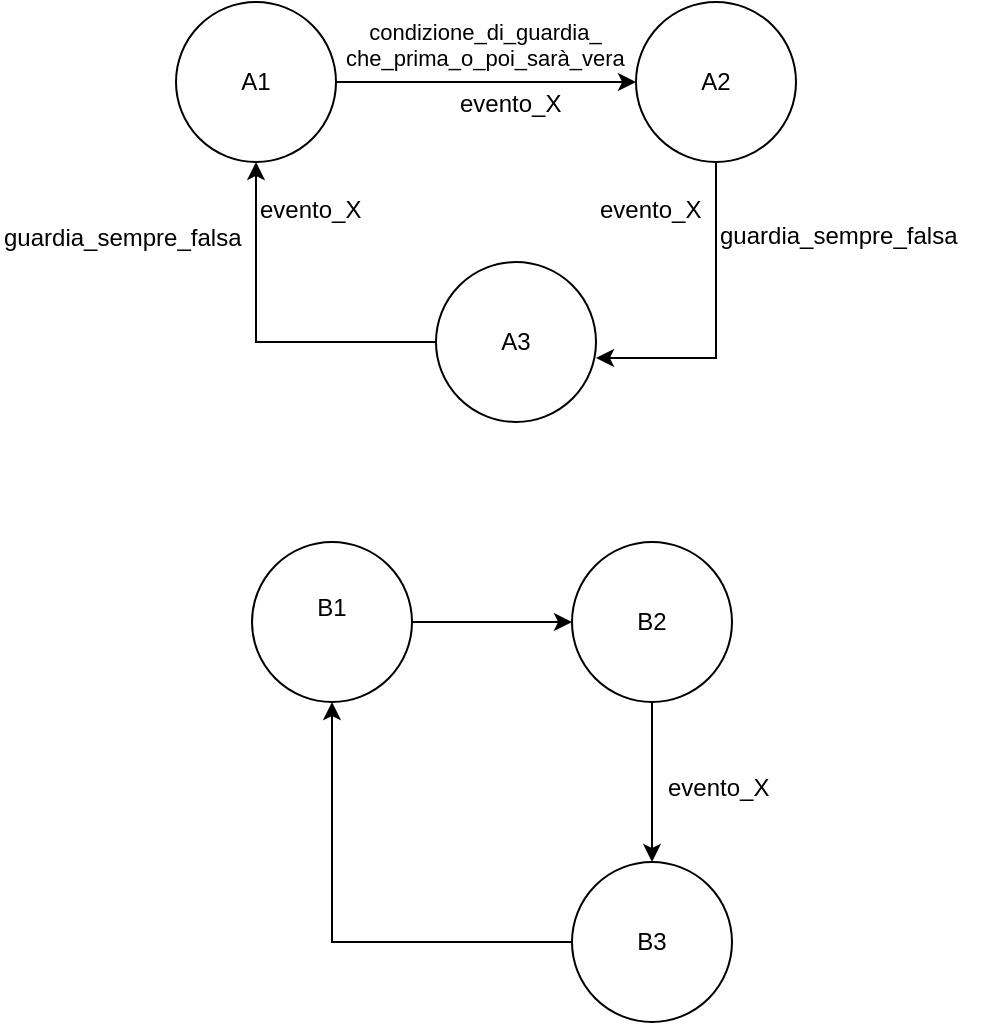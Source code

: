 <mxfile version="10.6.3" type="device"><diagram id="cgGmljHkK1EbdY6HKO77" name="Page-1"><mxGraphModel dx="1744" dy="558" grid="1" gridSize="10" guides="1" tooltips="1" connect="1" arrows="1" fold="1" page="1" pageScale="1" pageWidth="827" pageHeight="1169" math="0" shadow="0"><root><mxCell id="0"/><mxCell id="1" parent="0"/><mxCell id="-DAMdqJeHzviuiryn_Kf-8" style="edgeStyle=orthogonalEdgeStyle;rounded=0;orthogonalLoop=1;jettySize=auto;html=1;exitX=1;exitY=0.5;exitDx=0;exitDy=0;entryX=0;entryY=0.5;entryDx=0;entryDy=0;" edge="1" parent="1" source="-DAMdqJeHzviuiryn_Kf-1" target="-DAMdqJeHzviuiryn_Kf-2"><mxGeometry relative="1" as="geometry"/></mxCell><mxCell id="-DAMdqJeHzviuiryn_Kf-1" value="A1" style="ellipse;whiteSpace=wrap;html=1;aspect=fixed;" vertex="1" parent="1"><mxGeometry x="20" y="20" width="80" height="80" as="geometry"/></mxCell><mxCell id="-DAMdqJeHzviuiryn_Kf-6" style="edgeStyle=orthogonalEdgeStyle;rounded=0;orthogonalLoop=1;jettySize=auto;html=1;exitX=0.5;exitY=1;exitDx=0;exitDy=0;entryX=1;entryY=0.6;entryDx=0;entryDy=0;entryPerimeter=0;" edge="1" parent="1" source="-DAMdqJeHzviuiryn_Kf-2" target="-DAMdqJeHzviuiryn_Kf-3"><mxGeometry relative="1" as="geometry"/></mxCell><mxCell id="-DAMdqJeHzviuiryn_Kf-2" value="A2" style="ellipse;whiteSpace=wrap;html=1;aspect=fixed;" vertex="1" parent="1"><mxGeometry x="250" y="20" width="80" height="80" as="geometry"/></mxCell><mxCell id="-DAMdqJeHzviuiryn_Kf-7" style="edgeStyle=orthogonalEdgeStyle;rounded=0;orthogonalLoop=1;jettySize=auto;html=1;exitX=0;exitY=0.5;exitDx=0;exitDy=0;entryX=0.5;entryY=1;entryDx=0;entryDy=0;" edge="1" parent="1" source="-DAMdqJeHzviuiryn_Kf-3" target="-DAMdqJeHzviuiryn_Kf-1"><mxGeometry relative="1" as="geometry"/></mxCell><mxCell id="-DAMdqJeHzviuiryn_Kf-3" value="A3" style="ellipse;whiteSpace=wrap;html=1;aspect=fixed;" vertex="1" parent="1"><mxGeometry x="150" y="150" width="80" height="80" as="geometry"/></mxCell><mxCell id="-DAMdqJeHzviuiryn_Kf-9" value="evento_X" style="text;html=1;resizable=0;points=[];autosize=1;align=left;verticalAlign=top;spacingTop=-4;" vertex="1" parent="1"><mxGeometry x="160" y="61" width="70" height="20" as="geometry"/></mxCell><mxCell id="-DAMdqJeHzviuiryn_Kf-10" value="&lt;div style=&quot;font-size: 11px&quot; align=&quot;center&quot;&gt;&lt;font style=&quot;font-size: 11px&quot;&gt;condizione_di_guardia_&lt;br&gt;che_prima_o_poi_sarà_vera&lt;/font&gt;&lt;/div&gt;" style="text;html=1;resizable=0;points=[];autosize=1;align=left;verticalAlign=top;spacingTop=-4;" vertex="1" parent="1"><mxGeometry x="103" y="26" width="150" height="30" as="geometry"/></mxCell><mxCell id="-DAMdqJeHzviuiryn_Kf-11" value="evento_X" style="text;html=1;resizable=0;points=[];autosize=1;align=left;verticalAlign=top;spacingTop=-4;" vertex="1" parent="1"><mxGeometry x="230" y="114" width="70" height="20" as="geometry"/></mxCell><mxCell id="-DAMdqJeHzviuiryn_Kf-12" value="evento_X" style="text;html=1;resizable=0;points=[];autosize=1;align=left;verticalAlign=top;spacingTop=-4;" vertex="1" parent="1"><mxGeometry x="60" y="114" width="70" height="20" as="geometry"/></mxCell><mxCell id="-DAMdqJeHzviuiryn_Kf-13" value="&lt;div&gt;guardia_sempre_falsa&lt;/div&gt;&lt;div&gt;&lt;br&gt;&lt;/div&gt;" style="text;html=1;resizable=0;points=[];autosize=1;align=left;verticalAlign=top;spacingTop=-4;" vertex="1" parent="1"><mxGeometry x="290" y="127" width="140" height="30" as="geometry"/></mxCell><mxCell id="-DAMdqJeHzviuiryn_Kf-14" value="&lt;div&gt;guardia_sempre_falsa&lt;/div&gt;&lt;div&gt;&lt;br&gt;&lt;/div&gt;" style="text;html=1;resizable=0;points=[];autosize=1;align=left;verticalAlign=top;spacingTop=-4;" vertex="1" parent="1"><mxGeometry x="-68" y="128" width="140" height="30" as="geometry"/></mxCell><mxCell id="-DAMdqJeHzviuiryn_Kf-17" value="" style="edgeStyle=orthogonalEdgeStyle;rounded=0;orthogonalLoop=1;jettySize=auto;html=1;" edge="1" parent="1" source="-DAMdqJeHzviuiryn_Kf-15" target="-DAMdqJeHzviuiryn_Kf-16"><mxGeometry relative="1" as="geometry"/></mxCell><mxCell id="-DAMdqJeHzviuiryn_Kf-15" value="&lt;div&gt;B1&lt;/div&gt;&lt;div&gt;&lt;br&gt;&lt;/div&gt;" style="ellipse;whiteSpace=wrap;html=1;aspect=fixed;" vertex="1" parent="1"><mxGeometry x="58" y="290" width="80" height="80" as="geometry"/></mxCell><mxCell id="-DAMdqJeHzviuiryn_Kf-19" value="" style="edgeStyle=orthogonalEdgeStyle;rounded=0;orthogonalLoop=1;jettySize=auto;html=1;" edge="1" parent="1" source="-DAMdqJeHzviuiryn_Kf-16" target="-DAMdqJeHzviuiryn_Kf-18"><mxGeometry relative="1" as="geometry"/></mxCell><mxCell id="-DAMdqJeHzviuiryn_Kf-16" value="&lt;div&gt;B2&lt;/div&gt;" style="ellipse;whiteSpace=wrap;html=1;aspect=fixed;" vertex="1" parent="1"><mxGeometry x="218" y="290" width="80" height="80" as="geometry"/></mxCell><mxCell id="-DAMdqJeHzviuiryn_Kf-20" style="edgeStyle=orthogonalEdgeStyle;rounded=0;orthogonalLoop=1;jettySize=auto;html=1;exitX=0;exitY=0.5;exitDx=0;exitDy=0;entryX=0.5;entryY=1;entryDx=0;entryDy=0;" edge="1" parent="1" source="-DAMdqJeHzviuiryn_Kf-18" target="-DAMdqJeHzviuiryn_Kf-15"><mxGeometry relative="1" as="geometry"/></mxCell><mxCell id="-DAMdqJeHzviuiryn_Kf-18" value="&lt;div&gt;B3&lt;/div&gt;" style="ellipse;whiteSpace=wrap;html=1;aspect=fixed;" vertex="1" parent="1"><mxGeometry x="218" y="450" width="80" height="80" as="geometry"/></mxCell><mxCell id="-DAMdqJeHzviuiryn_Kf-21" value="&lt;div&gt;evento_X&lt;/div&gt;" style="text;html=1;resizable=0;points=[];autosize=1;align=left;verticalAlign=top;spacingTop=-4;" vertex="1" parent="1"><mxGeometry x="264" y="403" width="70" height="20" as="geometry"/></mxCell></root></mxGraphModel></diagram></mxfile>